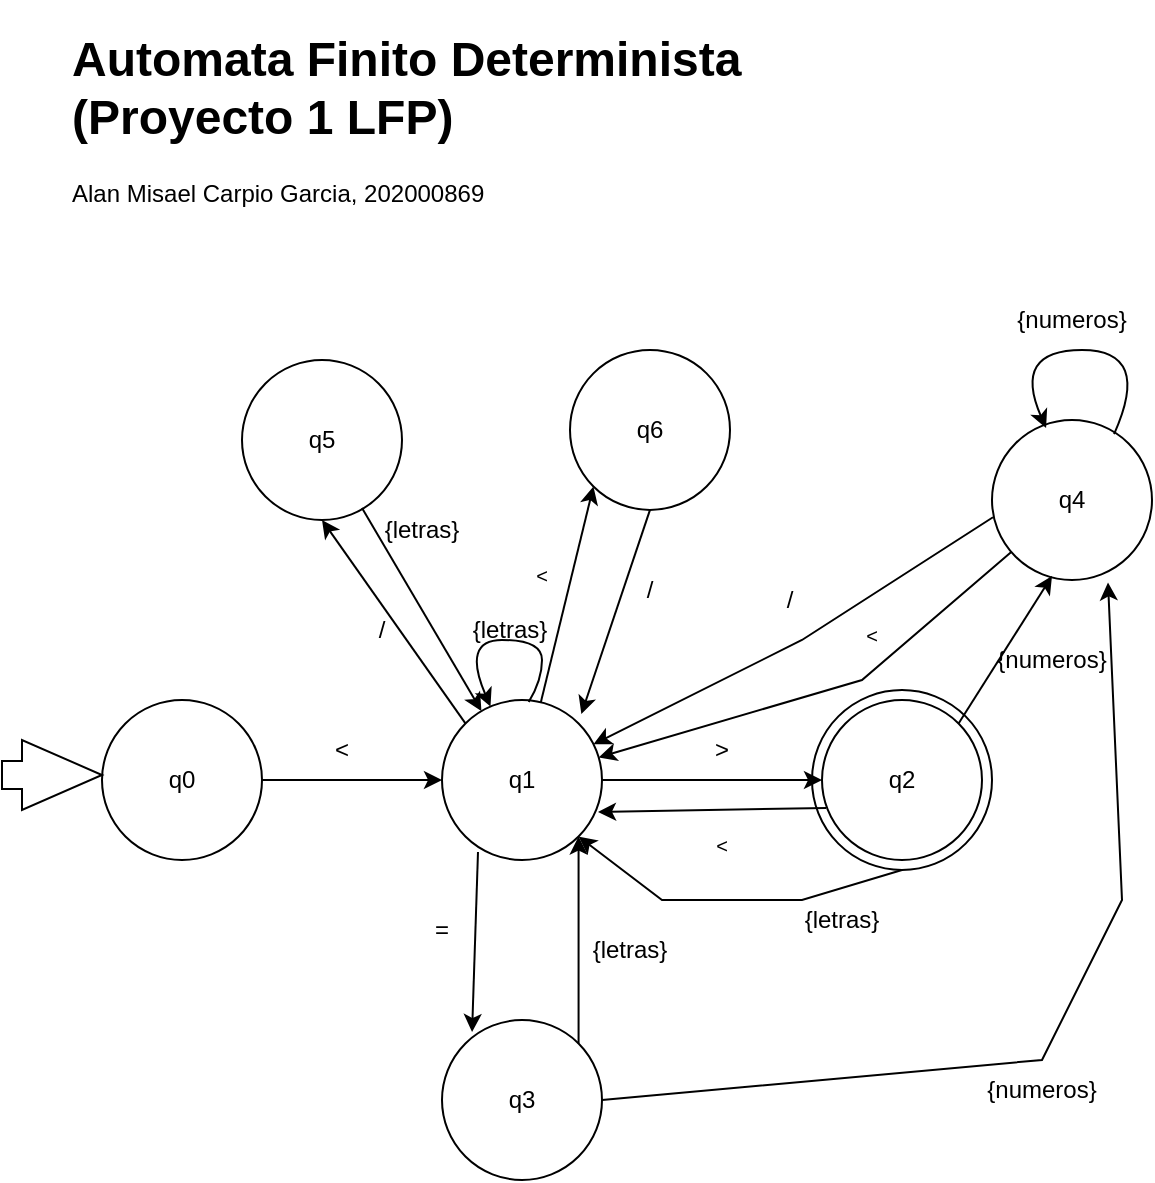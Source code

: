<mxfile>
    <diagram id="xBYob2QBjvYgSbF-6OHX" name="Página-1">
        <mxGraphModel dx="974" dy="734" grid="1" gridSize="10" guides="1" tooltips="1" connect="1" arrows="1" fold="1" page="1" pageScale="1" pageWidth="827" pageHeight="1169" math="0" shadow="0">
            <root>
                <mxCell id="0"/>
                <mxCell id="1" parent="0"/>
                <mxCell id="959SzBPxowk_5TqY41Rm-14" value="" style="ellipse;whiteSpace=wrap;html=1;aspect=fixed;shadow=0;sketch=0;" parent="1" vertex="1">
                    <mxGeometry x="475" y="455" width="90" height="90" as="geometry"/>
                </mxCell>
                <mxCell id="959SzBPxowk_5TqY41Rm-1" value="q0" style="ellipse;whiteSpace=wrap;html=1;aspect=fixed;" parent="1" vertex="1">
                    <mxGeometry x="120" y="460" width="80" height="80" as="geometry"/>
                </mxCell>
                <mxCell id="959SzBPxowk_5TqY41Rm-3" value="&lt;h1&gt;Automata Finito Determinista (Proyecto 1 LFP)&lt;/h1&gt;&lt;p&gt;Alan Misael Carpio Garcia, 202000869&lt;span style=&quot;white-space: pre&quot;&gt;&#9;&lt;/span&gt;&lt;/p&gt;" style="text;html=1;strokeColor=none;fillColor=none;spacing=5;spacingTop=-20;whiteSpace=wrap;overflow=hidden;rounded=0;" parent="1" vertex="1">
                    <mxGeometry x="100" y="120" width="440" height="120" as="geometry"/>
                </mxCell>
                <mxCell id="959SzBPxowk_5TqY41Rm-4" value="" style="html=1;shadow=0;dashed=0;align=center;verticalAlign=middle;shape=mxgraph.arrows2.arrow;dy=0.6;dx=40;notch=0;" parent="1" vertex="1">
                    <mxGeometry x="70" y="480" width="50" height="35" as="geometry"/>
                </mxCell>
                <mxCell id="959SzBPxowk_5TqY41Rm-5" value="q1" style="ellipse;whiteSpace=wrap;html=1;aspect=fixed;" parent="1" vertex="1">
                    <mxGeometry x="290" y="460" width="80" height="80" as="geometry"/>
                </mxCell>
                <mxCell id="959SzBPxowk_5TqY41Rm-6" value="" style="endArrow=classic;html=1;rounded=0;entryX=0;entryY=0.5;entryDx=0;entryDy=0;exitX=1;exitY=0.5;exitDx=0;exitDy=0;" parent="1" source="959SzBPxowk_5TqY41Rm-1" target="959SzBPxowk_5TqY41Rm-5" edge="1">
                    <mxGeometry width="50" height="50" relative="1" as="geometry">
                        <mxPoint x="210" y="522.5" as="sourcePoint"/>
                        <mxPoint x="260" y="472.5" as="targetPoint"/>
                    </mxGeometry>
                </mxCell>
                <mxCell id="959SzBPxowk_5TqY41Rm-7" value="&amp;lt;" style="text;html=1;strokeColor=none;fillColor=none;align=center;verticalAlign=middle;whiteSpace=wrap;rounded=0;" parent="1" vertex="1">
                    <mxGeometry x="210" y="470" width="60" height="30" as="geometry"/>
                </mxCell>
                <mxCell id="959SzBPxowk_5TqY41Rm-8" value="" style="curved=1;endArrow=classic;html=1;rounded=0;exitX=0.542;exitY=0.013;exitDx=0;exitDy=0;exitPerimeter=0;" parent="1" source="959SzBPxowk_5TqY41Rm-5" target="959SzBPxowk_5TqY41Rm-5" edge="1">
                    <mxGeometry width="50" height="50" relative="1" as="geometry">
                        <mxPoint x="364" y="440" as="sourcePoint"/>
                        <mxPoint x="414" y="390" as="targetPoint"/>
                        <Array as="points">
                            <mxPoint x="340" y="450"/>
                            <mxPoint x="340" y="430"/>
                            <mxPoint x="300" y="430"/>
                        </Array>
                    </mxGeometry>
                </mxCell>
                <mxCell id="959SzBPxowk_5TqY41Rm-9" value="{letras}" style="text;html=1;strokeColor=none;fillColor=none;align=center;verticalAlign=middle;whiteSpace=wrap;rounded=0;" parent="1" vertex="1">
                    <mxGeometry x="294" y="410" width="60" height="30" as="geometry"/>
                </mxCell>
                <mxCell id="959SzBPxowk_5TqY41Rm-10" value="q2" style="ellipse;whiteSpace=wrap;html=1;aspect=fixed;sketch=0;shadow=0;" parent="1" vertex="1">
                    <mxGeometry x="480" y="460" width="80" height="80" as="geometry"/>
                </mxCell>
                <mxCell id="959SzBPxowk_5TqY41Rm-11" value="" style="endArrow=classic;html=1;rounded=0;exitX=1;exitY=0.5;exitDx=0;exitDy=0;" parent="1" source="959SzBPxowk_5TqY41Rm-5" target="959SzBPxowk_5TqY41Rm-10" edge="1">
                    <mxGeometry width="50" height="50" relative="1" as="geometry">
                        <mxPoint x="380" y="499" as="sourcePoint"/>
                        <mxPoint x="470" y="499" as="targetPoint"/>
                    </mxGeometry>
                </mxCell>
                <mxCell id="959SzBPxowk_5TqY41Rm-12" value="&amp;gt;" style="text;html=1;strokeColor=none;fillColor=none;align=center;verticalAlign=middle;whiteSpace=wrap;rounded=0;" parent="1" vertex="1">
                    <mxGeometry x="400" y="470" width="60" height="30" as="geometry"/>
                </mxCell>
                <mxCell id="959SzBPxowk_5TqY41Rm-18" value="&lt;sub&gt;&amp;lt;&lt;/sub&gt;" style="text;html=1;strokeColor=none;fillColor=none;align=center;verticalAlign=middle;whiteSpace=wrap;rounded=0;shadow=0;sketch=0;" parent="1" vertex="1">
                    <mxGeometry x="400" y="515" width="60" height="30" as="geometry"/>
                </mxCell>
                <mxCell id="959SzBPxowk_5TqY41Rm-19" value="q3" style="ellipse;whiteSpace=wrap;html=1;aspect=fixed;shadow=0;sketch=0;" parent="1" vertex="1">
                    <mxGeometry x="290" y="620" width="80" height="80" as="geometry"/>
                </mxCell>
                <mxCell id="959SzBPxowk_5TqY41Rm-21" value="=" style="text;html=1;strokeColor=none;fillColor=none;align=center;verticalAlign=middle;whiteSpace=wrap;rounded=0;shadow=0;sketch=0;" parent="1" vertex="1">
                    <mxGeometry x="260" y="560" width="60" height="30" as="geometry"/>
                </mxCell>
                <mxCell id="959SzBPxowk_5TqY41Rm-23" value="{letras}" style="text;html=1;strokeColor=none;fillColor=none;align=center;verticalAlign=middle;whiteSpace=wrap;rounded=0;shadow=0;sketch=0;" parent="1" vertex="1">
                    <mxGeometry x="354" y="570" width="60" height="30" as="geometry"/>
                </mxCell>
                <mxCell id="959SzBPxowk_5TqY41Rm-26" value="q4" style="ellipse;whiteSpace=wrap;html=1;aspect=fixed;shadow=0;sketch=0;" parent="1" vertex="1">
                    <mxGeometry x="565" y="320" width="80" height="80" as="geometry"/>
                </mxCell>
                <mxCell id="959SzBPxowk_5TqY41Rm-28" value="{numeros}" style="text;html=1;strokeColor=none;fillColor=none;align=center;verticalAlign=middle;whiteSpace=wrap;rounded=0;shadow=0;sketch=0;" parent="1" vertex="1">
                    <mxGeometry x="565" y="425" width="60" height="30" as="geometry"/>
                </mxCell>
                <mxCell id="959SzBPxowk_5TqY41Rm-29" value="" style="curved=1;endArrow=classic;html=1;rounded=0;exitX=0.763;exitY=0.088;exitDx=0;exitDy=0;exitPerimeter=0;entryX=0.338;entryY=0.05;entryDx=0;entryDy=0;entryPerimeter=0;" parent="1" source="959SzBPxowk_5TqY41Rm-26" target="959SzBPxowk_5TqY41Rm-26" edge="1">
                    <mxGeometry width="50" height="50" relative="1" as="geometry">
                        <mxPoint x="633" y="320" as="sourcePoint"/>
                        <mxPoint x="589.243" y="318.194" as="targetPoint"/>
                        <Array as="points">
                            <mxPoint x="645" y="284.96"/>
                            <mxPoint x="575" y="284.96"/>
                        </Array>
                    </mxGeometry>
                </mxCell>
                <mxCell id="959SzBPxowk_5TqY41Rm-30" value="{numeros}" style="text;html=1;strokeColor=none;fillColor=none;align=center;verticalAlign=middle;whiteSpace=wrap;rounded=0;" parent="1" vertex="1">
                    <mxGeometry x="575" y="254.96" width="60" height="30" as="geometry"/>
                </mxCell>
                <mxCell id="959SzBPxowk_5TqY41Rm-36" value="" style="endArrow=classic;html=1;rounded=0;entryX=0.375;entryY=0.975;entryDx=0;entryDy=0;entryPerimeter=0;exitX=1;exitY=0;exitDx=0;exitDy=0;" parent="1" source="959SzBPxowk_5TqY41Rm-10" target="959SzBPxowk_5TqY41Rm-26" edge="1">
                    <mxGeometry width="50" height="50" relative="1" as="geometry">
                        <mxPoint x="550" y="455" as="sourcePoint"/>
                        <mxPoint x="600" y="405" as="targetPoint"/>
                    </mxGeometry>
                </mxCell>
                <mxCell id="959SzBPxowk_5TqY41Rm-37" value="" style="endArrow=classic;html=1;rounded=0;exitX=0.225;exitY=0.95;exitDx=0;exitDy=0;exitPerimeter=0;entryX=0.188;entryY=0.075;entryDx=0;entryDy=0;entryPerimeter=0;" parent="1" source="959SzBPxowk_5TqY41Rm-5" target="959SzBPxowk_5TqY41Rm-19" edge="1">
                    <mxGeometry width="50" height="50" relative="1" as="geometry">
                        <mxPoint x="280" y="600" as="sourcePoint"/>
                        <mxPoint x="330" y="550" as="targetPoint"/>
                    </mxGeometry>
                </mxCell>
                <mxCell id="959SzBPxowk_5TqY41Rm-38" value="" style="endArrow=classic;html=1;rounded=0;entryX=1;entryY=1;entryDx=0;entryDy=0;exitX=1;exitY=0;exitDx=0;exitDy=0;" parent="1" source="959SzBPxowk_5TqY41Rm-19" target="959SzBPxowk_5TqY41Rm-5" edge="1">
                    <mxGeometry width="50" height="50" relative="1" as="geometry">
                        <mxPoint x="330" y="610" as="sourcePoint"/>
                        <mxPoint x="380" y="560" as="targetPoint"/>
                    </mxGeometry>
                </mxCell>
                <mxCell id="959SzBPxowk_5TqY41Rm-39" value="" style="endArrow=classic;html=1;rounded=0;entryX=0.975;entryY=0.7;entryDx=0;entryDy=0;entryPerimeter=0;exitX=0.025;exitY=0.675;exitDx=0;exitDy=0;exitPerimeter=0;" parent="1" source="959SzBPxowk_5TqY41Rm-10" target="959SzBPxowk_5TqY41Rm-5" edge="1">
                    <mxGeometry width="50" height="50" relative="1" as="geometry">
                        <mxPoint x="440" y="590" as="sourcePoint"/>
                        <mxPoint x="490" y="540" as="targetPoint"/>
                    </mxGeometry>
                </mxCell>
                <mxCell id="959SzBPxowk_5TqY41Rm-40" value="" style="endArrow=classic;html=1;rounded=0;" parent="1" source="959SzBPxowk_5TqY41Rm-26" target="959SzBPxowk_5TqY41Rm-5" edge="1">
                    <mxGeometry width="50" height="50" relative="1" as="geometry">
                        <mxPoint x="490" y="430" as="sourcePoint"/>
                        <mxPoint x="540" y="380" as="targetPoint"/>
                        <Array as="points">
                            <mxPoint x="500" y="450"/>
                        </Array>
                    </mxGeometry>
                </mxCell>
                <mxCell id="959SzBPxowk_5TqY41Rm-41" value="&lt;sub&gt;&amp;lt;&lt;/sub&gt;" style="text;html=1;strokeColor=none;fillColor=none;align=center;verticalAlign=middle;whiteSpace=wrap;rounded=0;shadow=0;sketch=0;" parent="1" vertex="1">
                    <mxGeometry x="475" y="410" width="60" height="30" as="geometry"/>
                </mxCell>
                <mxCell id="959SzBPxowk_5TqY41Rm-42" value="q5" style="ellipse;whiteSpace=wrap;html=1;aspect=fixed;shadow=0;sketch=0;" parent="1" vertex="1">
                    <mxGeometry x="190" y="290" width="80" height="80" as="geometry"/>
                </mxCell>
                <mxCell id="959SzBPxowk_5TqY41Rm-43" value="" style="endArrow=classic;html=1;rounded=0;exitX=0;exitY=0;exitDx=0;exitDy=0;entryX=0.5;entryY=1;entryDx=0;entryDy=0;" parent="1" source="959SzBPxowk_5TqY41Rm-5" target="959SzBPxowk_5TqY41Rm-42" edge="1">
                    <mxGeometry width="50" height="50" relative="1" as="geometry">
                        <mxPoint x="220" y="450" as="sourcePoint"/>
                        <mxPoint x="270" y="400" as="targetPoint"/>
                    </mxGeometry>
                </mxCell>
                <mxCell id="959SzBPxowk_5TqY41Rm-44" value="/" style="text;html=1;strokeColor=none;fillColor=none;align=center;verticalAlign=middle;whiteSpace=wrap;rounded=0;shadow=0;sketch=0;" parent="1" vertex="1">
                    <mxGeometry x="230" y="410" width="60" height="30" as="geometry"/>
                </mxCell>
                <mxCell id="959SzBPxowk_5TqY41Rm-45" value="" style="endArrow=classic;html=1;rounded=0;exitX=0.75;exitY=0.925;exitDx=0;exitDy=0;exitPerimeter=0;" parent="1" source="959SzBPxowk_5TqY41Rm-42" target="959SzBPxowk_5TqY41Rm-5" edge="1">
                    <mxGeometry width="50" height="50" relative="1" as="geometry">
                        <mxPoint x="280" y="400" as="sourcePoint"/>
                        <mxPoint x="330" y="350" as="targetPoint"/>
                    </mxGeometry>
                </mxCell>
                <mxCell id="959SzBPxowk_5TqY41Rm-47" value="{letras}" style="text;html=1;strokeColor=none;fillColor=none;align=center;verticalAlign=middle;whiteSpace=wrap;rounded=0;" parent="1" vertex="1">
                    <mxGeometry x="250" y="360" width="60" height="30" as="geometry"/>
                </mxCell>
                <mxCell id="959SzBPxowk_5TqY41Rm-48" value="" style="endArrow=classic;html=1;rounded=0;exitX=0.5;exitY=1;exitDx=0;exitDy=0;entryX=1;entryY=1;entryDx=0;entryDy=0;" parent="1" source="959SzBPxowk_5TqY41Rm-14" target="959SzBPxowk_5TqY41Rm-5" edge="1">
                    <mxGeometry width="50" height="50" relative="1" as="geometry">
                        <mxPoint x="520" y="650" as="sourcePoint"/>
                        <mxPoint x="440" y="560" as="targetPoint"/>
                        <Array as="points">
                            <mxPoint x="470" y="560"/>
                            <mxPoint x="400" y="560"/>
                        </Array>
                    </mxGeometry>
                </mxCell>
                <mxCell id="959SzBPxowk_5TqY41Rm-49" value="{letras}" style="text;html=1;strokeColor=none;fillColor=none;align=center;verticalAlign=middle;whiteSpace=wrap;rounded=0;shadow=0;sketch=0;" parent="1" vertex="1">
                    <mxGeometry x="460" y="555" width="60" height="30" as="geometry"/>
                </mxCell>
                <mxCell id="959SzBPxowk_5TqY41Rm-50" value="q6" style="ellipse;whiteSpace=wrap;html=1;aspect=fixed;shadow=0;sketch=0;" parent="1" vertex="1">
                    <mxGeometry x="354" y="284.96" width="80" height="80" as="geometry"/>
                </mxCell>
                <mxCell id="959SzBPxowk_5TqY41Rm-51" value="" style="endArrow=classic;html=1;rounded=0;entryX=0;entryY=1;entryDx=0;entryDy=0;" parent="1" source="959SzBPxowk_5TqY41Rm-5" target="959SzBPxowk_5TqY41Rm-50" edge="1">
                    <mxGeometry width="50" height="50" relative="1" as="geometry">
                        <mxPoint x="350" y="440" as="sourcePoint"/>
                        <mxPoint x="400" y="390" as="targetPoint"/>
                    </mxGeometry>
                </mxCell>
                <mxCell id="959SzBPxowk_5TqY41Rm-52" value="&lt;sub&gt;&amp;lt;&lt;/sub&gt;" style="text;html=1;strokeColor=none;fillColor=none;align=center;verticalAlign=middle;whiteSpace=wrap;rounded=0;shadow=0;sketch=0;" parent="1" vertex="1">
                    <mxGeometry x="310" y="380" width="60" height="30" as="geometry"/>
                </mxCell>
                <mxCell id="959SzBPxowk_5TqY41Rm-54" value="" style="endArrow=classic;html=1;rounded=0;exitX=0.5;exitY=1;exitDx=0;exitDy=0;entryX=0.871;entryY=0.088;entryDx=0;entryDy=0;entryPerimeter=0;" parent="1" source="959SzBPxowk_5TqY41Rm-50" target="959SzBPxowk_5TqY41Rm-5" edge="1">
                    <mxGeometry width="50" height="50" relative="1" as="geometry">
                        <mxPoint x="370" y="445" as="sourcePoint"/>
                        <mxPoint x="440.711" y="395" as="targetPoint"/>
                    </mxGeometry>
                </mxCell>
                <mxCell id="959SzBPxowk_5TqY41Rm-57" value="/" style="text;html=1;strokeColor=none;fillColor=none;align=center;verticalAlign=middle;whiteSpace=wrap;rounded=0;shadow=0;sketch=0;" parent="1" vertex="1">
                    <mxGeometry x="364" y="390" width="60" height="30" as="geometry"/>
                </mxCell>
                <mxCell id="959SzBPxowk_5TqY41Rm-58" value="" style="endArrow=classic;html=1;rounded=0;exitX=1;exitY=0.5;exitDx=0;exitDy=0;entryX=0.725;entryY=1.015;entryDx=0;entryDy=0;entryPerimeter=0;" parent="1" source="959SzBPxowk_5TqY41Rm-19" target="959SzBPxowk_5TqY41Rm-26" edge="1">
                    <mxGeometry width="50" height="50" relative="1" as="geometry">
                        <mxPoint x="420" y="690" as="sourcePoint"/>
                        <mxPoint x="640" y="580" as="targetPoint"/>
                        <Array as="points">
                            <mxPoint x="590" y="640"/>
                            <mxPoint x="630" y="560"/>
                        </Array>
                    </mxGeometry>
                </mxCell>
                <mxCell id="959SzBPxowk_5TqY41Rm-59" value="{numeros}" style="text;html=1;strokeColor=none;fillColor=none;align=center;verticalAlign=middle;whiteSpace=wrap;rounded=0;shadow=0;sketch=0;" parent="1" vertex="1">
                    <mxGeometry x="560" y="640" width="60" height="30" as="geometry"/>
                </mxCell>
                <mxCell id="959SzBPxowk_5TqY41Rm-60" value="" style="endArrow=classic;html=1;rounded=0;exitX=0.006;exitY=0.608;exitDx=0;exitDy=0;exitPerimeter=0;" parent="1" source="959SzBPxowk_5TqY41Rm-26" target="959SzBPxowk_5TqY41Rm-5" edge="1">
                    <mxGeometry width="50" height="50" relative="1" as="geometry">
                        <mxPoint x="440" y="410" as="sourcePoint"/>
                        <mxPoint x="540" y="330" as="targetPoint"/>
                        <Array as="points">
                            <mxPoint x="470" y="430"/>
                        </Array>
                    </mxGeometry>
                </mxCell>
                <mxCell id="959SzBPxowk_5TqY41Rm-61" value="/" style="text;html=1;strokeColor=none;fillColor=none;align=center;verticalAlign=middle;whiteSpace=wrap;rounded=0;shadow=0;sketch=0;" parent="1" vertex="1">
                    <mxGeometry x="434" y="395" width="60" height="30" as="geometry"/>
                </mxCell>
            </root>
        </mxGraphModel>
    </diagram>
</mxfile>